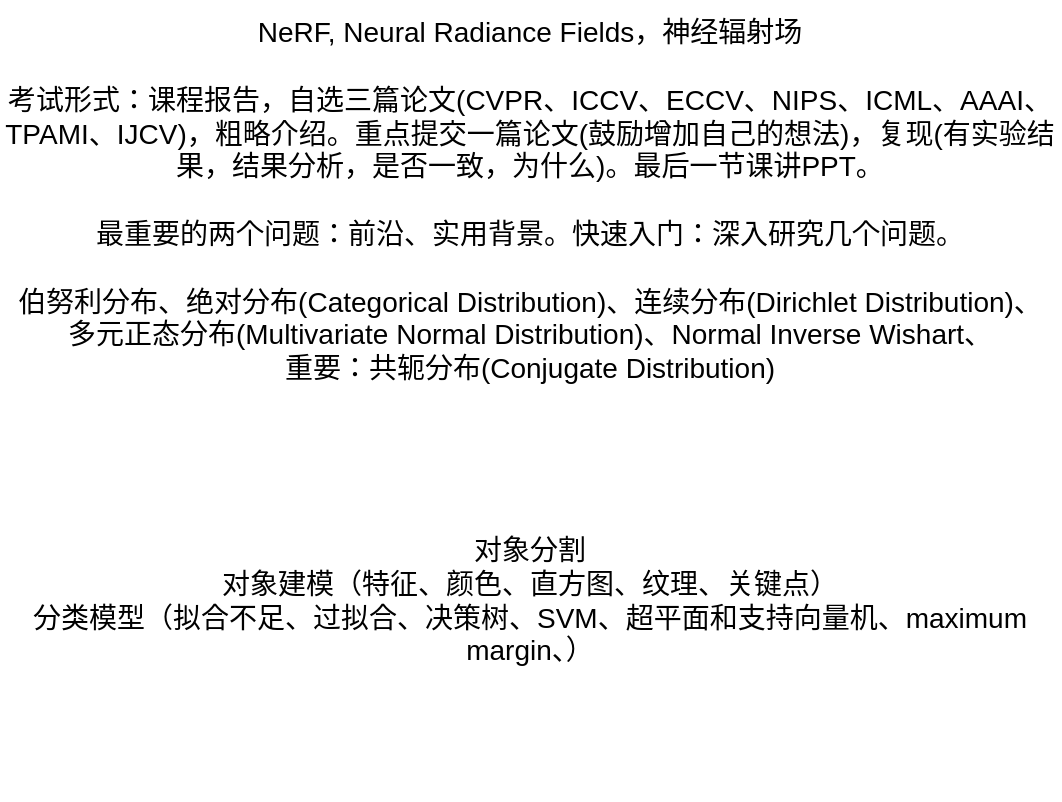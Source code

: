 <mxfile version="21.8.1" type="github">
  <diagram name="第 1 页" id="8saL1OhqFDcUNK80V5r-">
    <mxGraphModel dx="922" dy="539" grid="1" gridSize="10" guides="1" tooltips="1" connect="1" arrows="1" fold="1" page="1" pageScale="1" pageWidth="827" pageHeight="1169" math="0" shadow="0">
      <root>
        <mxCell id="0" />
        <mxCell id="1" parent="0" />
        <mxCell id="YGvIgLedCp6DtXdnREWc-1" value="&lt;font style=&quot;font-size: 14px;&quot;&gt;NeRF, Neural Radiance Fields，神经辐射场&lt;br&gt;&lt;br&gt;考试形式：课程报告，自选三篇论文(CVPR、ICCV、ECCV、NIPS、ICML、AAAI、TPAMI、IJCV)，粗略介绍。重点提交一篇论文(鼓励增加自己的想法)，复现(有实验结果，结果分析，是否一致，为什么)。最后一节课讲PPT。&lt;br&gt;&lt;br&gt;最重要的两个问题：前沿、实用背景。快速入门：深入研究几个问题。&lt;br&gt;&lt;br&gt;伯努利分布、绝对分布(Categorical Distribution)、连续分布(Dirichlet Distribution)、&lt;br&gt;多元正态分布(Multivariate Normal Distribution)、Normal Inverse Wishart、&lt;br&gt;重要：共轭分布(Conjugate Distribution)&lt;br&gt;&lt;/font&gt;" style="text;html=1;strokeColor=none;fillColor=none;align=center;verticalAlign=middle;whiteSpace=wrap;rounded=0;" parent="1" vertex="1">
          <mxGeometry x="80" y="70" width="530" height="200" as="geometry" />
        </mxCell>
        <mxCell id="nvw_jpVLHvtrTZEw8dhR-2" value="&lt;font style=&quot;font-size: 14px;&quot;&gt;对象分割&lt;br&gt;对象建模（特征、颜色、直方图、纹理、关键点）&lt;br&gt;分类模型（拟合不足、过拟合、决策树、SVM、超平面和支持向量机、maximum margin、）&lt;br&gt;&lt;/font&gt;" style="text;html=1;strokeColor=none;fillColor=none;align=center;verticalAlign=middle;whiteSpace=wrap;rounded=0;" vertex="1" parent="1">
          <mxGeometry x="80" y="270" width="530" height="200" as="geometry" />
        </mxCell>
      </root>
    </mxGraphModel>
  </diagram>
</mxfile>
